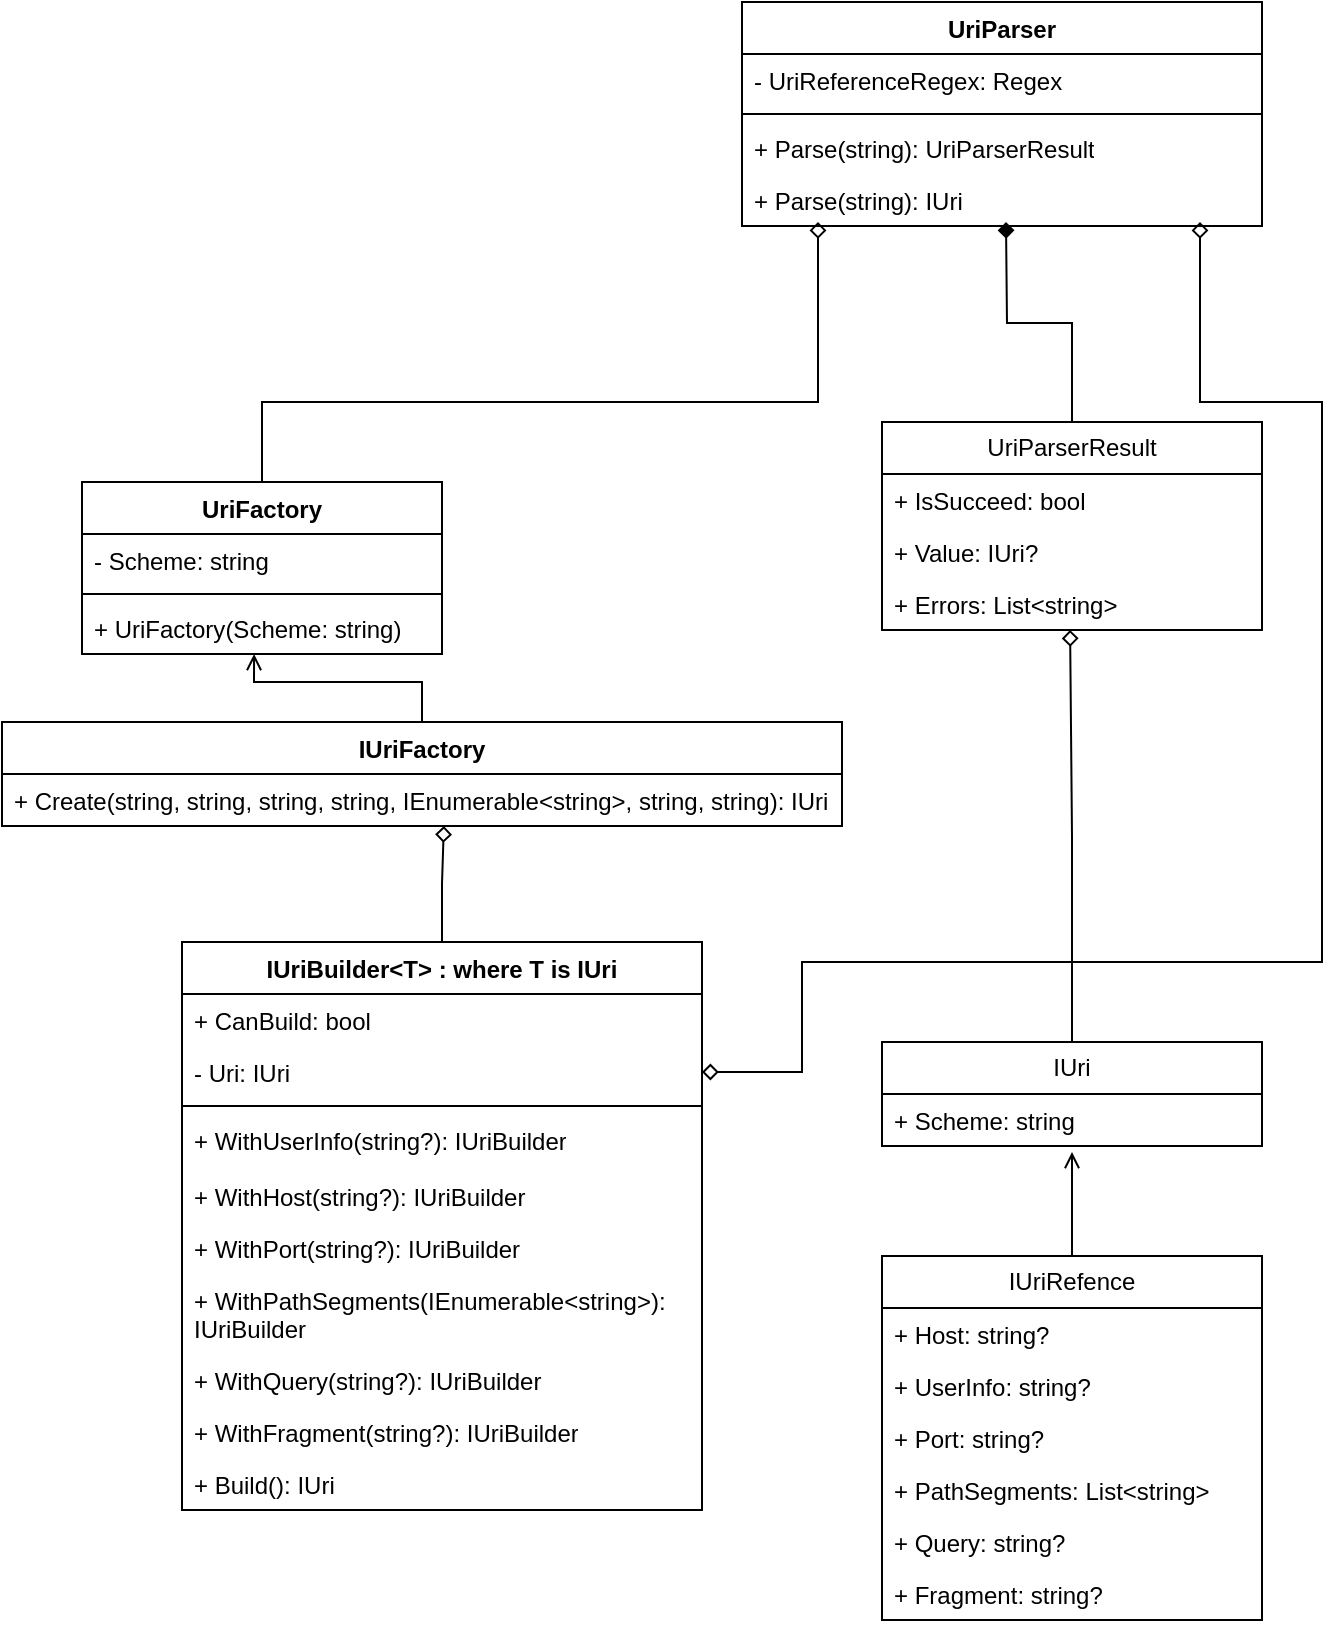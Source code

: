 <mxfile version="27.0.6">
  <diagram id="C5RBs43oDa-KdzZeNtuy" name="Page-1">
    <mxGraphModel dx="1426" dy="751" grid="1" gridSize="10" guides="1" tooltips="1" connect="1" arrows="1" fold="1" page="1" pageScale="1" pageWidth="827" pageHeight="1169" math="0" shadow="0">
      <root>
        <mxCell id="WIyWlLk6GJQsqaUBKTNV-0" />
        <mxCell id="WIyWlLk6GJQsqaUBKTNV-1" parent="WIyWlLk6GJQsqaUBKTNV-0" />
        <mxCell id="nM4-bO0RwfFKvjYTKVL3-30" style="edgeStyle=orthogonalEdgeStyle;rounded=0;orthogonalLoop=1;jettySize=auto;html=1;entryX=0.5;entryY=1.115;entryDx=0;entryDy=0;entryPerimeter=0;endArrow=open;endFill=0;" edge="1" parent="WIyWlLk6GJQsqaUBKTNV-1" source="nM4-bO0RwfFKvjYTKVL3-11" target="nM4-bO0RwfFKvjYTKVL3-24">
          <mxGeometry relative="1" as="geometry">
            <mxPoint x="409" y="842" as="targetPoint" />
            <Array as="points">
              <mxPoint x="619" y="800" />
              <mxPoint x="619" y="800" />
            </Array>
          </mxGeometry>
        </mxCell>
        <mxCell id="nM4-bO0RwfFKvjYTKVL3-11" value="I&lt;span style=&quot;background-color: transparent; color: light-dark(rgb(0, 0, 0), rgb(255, 255, 255));&quot;&gt;UriRefence&lt;/span&gt;" style="swimlane;fontStyle=0;childLayout=stackLayout;horizontal=1;startSize=26;fillColor=none;horizontalStack=0;resizeParent=1;resizeParentMax=0;resizeLast=0;collapsible=1;marginBottom=0;whiteSpace=wrap;html=1;" vertex="1" parent="WIyWlLk6GJQsqaUBKTNV-1">
          <mxGeometry x="524" y="817" width="190" height="182" as="geometry" />
        </mxCell>
        <mxCell id="nM4-bO0RwfFKvjYTKVL3-13" value="+ Host&lt;span style=&quot;background-color: transparent; color: light-dark(rgb(0, 0, 0), rgb(255, 255, 255));&quot;&gt;: string?&lt;/span&gt;" style="text;strokeColor=none;fillColor=none;align=left;verticalAlign=top;spacingLeft=4;spacingRight=4;overflow=hidden;rotatable=0;points=[[0,0.5],[1,0.5]];portConstraint=eastwest;whiteSpace=wrap;html=1;" vertex="1" parent="nM4-bO0RwfFKvjYTKVL3-11">
          <mxGeometry y="26" width="190" height="26" as="geometry" />
        </mxCell>
        <mxCell id="nM4-bO0RwfFKvjYTKVL3-12" value="+ UserInfo: string?" style="text;strokeColor=none;fillColor=none;align=left;verticalAlign=top;spacingLeft=4;spacingRight=4;overflow=hidden;rotatable=0;points=[[0,0.5],[1,0.5]];portConstraint=eastwest;whiteSpace=wrap;html=1;" vertex="1" parent="nM4-bO0RwfFKvjYTKVL3-11">
          <mxGeometry y="52" width="190" height="26" as="geometry" />
        </mxCell>
        <mxCell id="nM4-bO0RwfFKvjYTKVL3-19" value="+ Port&lt;span style=&quot;background-color: transparent; color: light-dark(rgb(0, 0, 0), rgb(255, 255, 255));&quot;&gt;: string?&lt;/span&gt;" style="text;strokeColor=none;fillColor=none;align=left;verticalAlign=top;spacingLeft=4;spacingRight=4;overflow=hidden;rotatable=0;points=[[0,0.5],[1,0.5]];portConstraint=eastwest;whiteSpace=wrap;html=1;" vertex="1" parent="nM4-bO0RwfFKvjYTKVL3-11">
          <mxGeometry y="78" width="190" height="26" as="geometry" />
        </mxCell>
        <mxCell id="nM4-bO0RwfFKvjYTKVL3-20" value="+ PathSegments: List&amp;lt;string&amp;gt;" style="text;strokeColor=none;fillColor=none;align=left;verticalAlign=top;spacingLeft=4;spacingRight=4;overflow=hidden;rotatable=0;points=[[0,0.5],[1,0.5]];portConstraint=eastwest;whiteSpace=wrap;html=1;" vertex="1" parent="nM4-bO0RwfFKvjYTKVL3-11">
          <mxGeometry y="104" width="190" height="26" as="geometry" />
        </mxCell>
        <mxCell id="nM4-bO0RwfFKvjYTKVL3-21" value="+ Query: string?" style="text;strokeColor=none;fillColor=none;align=left;verticalAlign=top;spacingLeft=4;spacingRight=4;overflow=hidden;rotatable=0;points=[[0,0.5],[1,0.5]];portConstraint=eastwest;whiteSpace=wrap;html=1;" vertex="1" parent="nM4-bO0RwfFKvjYTKVL3-11">
          <mxGeometry y="130" width="190" height="26" as="geometry" />
        </mxCell>
        <mxCell id="nM4-bO0RwfFKvjYTKVL3-14" value="+ Fragment: string?" style="text;strokeColor=none;fillColor=none;align=left;verticalAlign=top;spacingLeft=4;spacingRight=4;overflow=hidden;rotatable=0;points=[[0,0.5],[1,0.5]];portConstraint=eastwest;whiteSpace=wrap;html=1;" vertex="1" parent="nM4-bO0RwfFKvjYTKVL3-11">
          <mxGeometry y="156" width="190" height="26" as="geometry" />
        </mxCell>
        <mxCell id="nM4-bO0RwfFKvjYTKVL3-15" value="IUriBuilder&amp;lt;T&amp;gt; : where T is IUri" style="swimlane;fontStyle=1;align=center;verticalAlign=top;childLayout=stackLayout;horizontal=1;startSize=26;horizontalStack=0;resizeParent=1;resizeParentMax=0;resizeLast=0;collapsible=1;marginBottom=0;whiteSpace=wrap;html=1;" vertex="1" parent="WIyWlLk6GJQsqaUBKTNV-1">
          <mxGeometry x="174" y="660" width="260" height="284" as="geometry" />
        </mxCell>
        <mxCell id="nM4-bO0RwfFKvjYTKVL3-38" value="+ CanBuild&lt;span style=&quot;background-color: transparent; color: light-dark(rgb(0, 0, 0), rgb(255, 255, 255));&quot;&gt;: bool&lt;/span&gt;" style="text;strokeColor=none;fillColor=none;align=left;verticalAlign=top;spacingLeft=4;spacingRight=4;overflow=hidden;rotatable=0;points=[[0,0.5],[1,0.5]];portConstraint=eastwest;whiteSpace=wrap;html=1;" vertex="1" parent="nM4-bO0RwfFKvjYTKVL3-15">
          <mxGeometry y="26" width="260" height="26" as="geometry" />
        </mxCell>
        <mxCell id="nM4-bO0RwfFKvjYTKVL3-16" value="- Uri: IUri" style="text;strokeColor=none;fillColor=none;align=left;verticalAlign=top;spacingLeft=4;spacingRight=4;overflow=hidden;rotatable=0;points=[[0,0.5],[1,0.5]];portConstraint=eastwest;whiteSpace=wrap;html=1;" vertex="1" parent="nM4-bO0RwfFKvjYTKVL3-15">
          <mxGeometry y="52" width="260" height="26" as="geometry" />
        </mxCell>
        <mxCell id="nM4-bO0RwfFKvjYTKVL3-17" value="" style="line;strokeWidth=1;fillColor=none;align=left;verticalAlign=middle;spacingTop=-1;spacingLeft=3;spacingRight=3;rotatable=0;labelPosition=right;points=[];portConstraint=eastwest;strokeColor=inherit;" vertex="1" parent="nM4-bO0RwfFKvjYTKVL3-15">
          <mxGeometry y="78" width="260" height="8" as="geometry" />
        </mxCell>
        <mxCell id="nM4-bO0RwfFKvjYTKVL3-32" value="+ WithUserInfo(string?):&amp;nbsp;&lt;span style=&quot;text-align: center;&quot;&gt;IUriBuilder&lt;/span&gt;" style="text;strokeColor=none;fillColor=none;align=left;verticalAlign=top;spacingLeft=4;spacingRight=4;overflow=hidden;rotatable=0;points=[[0,0.5],[1,0.5]];portConstraint=eastwest;whiteSpace=wrap;html=1;" vertex="1" parent="nM4-bO0RwfFKvjYTKVL3-15">
          <mxGeometry y="86" width="260" height="28" as="geometry" />
        </mxCell>
        <mxCell id="nM4-bO0RwfFKvjYTKVL3-31" value="+ WithHost(string?)&lt;span style=&quot;background-color: transparent; color: light-dark(rgb(0, 0, 0), rgb(255, 255, 255));&quot;&gt;:&amp;nbsp;&lt;/span&gt;&lt;span style=&quot;text-align: center;&quot;&gt;IUriBuilder&lt;/span&gt;&lt;div&gt;&lt;span style=&quot;font-weight: 700; text-align: center;&quot;&gt;&lt;br&gt;&lt;/span&gt;&lt;/div&gt;" style="text;strokeColor=none;fillColor=none;align=left;verticalAlign=top;spacingLeft=4;spacingRight=4;overflow=hidden;rotatable=0;points=[[0,0.5],[1,0.5]];portConstraint=eastwest;whiteSpace=wrap;html=1;" vertex="1" parent="nM4-bO0RwfFKvjYTKVL3-15">
          <mxGeometry y="114" width="260" height="26" as="geometry" />
        </mxCell>
        <mxCell id="nM4-bO0RwfFKvjYTKVL3-33" value="+ WithPort(string?)&lt;span style=&quot;background-color: transparent; color: light-dark(rgb(0, 0, 0), rgb(255, 255, 255));&quot;&gt;:&amp;nbsp;&lt;/span&gt;&lt;span style=&quot;text-align: center;&quot;&gt;IUriBuilder&lt;/span&gt;" style="text;strokeColor=none;fillColor=none;align=left;verticalAlign=top;spacingLeft=4;spacingRight=4;overflow=hidden;rotatable=0;points=[[0,0.5],[1,0.5]];portConstraint=eastwest;whiteSpace=wrap;html=1;" vertex="1" parent="nM4-bO0RwfFKvjYTKVL3-15">
          <mxGeometry y="140" width="260" height="26" as="geometry" />
        </mxCell>
        <mxCell id="nM4-bO0RwfFKvjYTKVL3-34" value="+ WithPathSegments(IEnumerable&lt;span style=&quot;background-color: transparent; color: light-dark(rgb(0, 0, 0), rgb(255, 255, 255));&quot;&gt;&amp;lt;string&amp;gt;):&amp;nbsp;&lt;/span&gt;&lt;div&gt;&lt;span style=&quot;text-align: center;&quot;&gt;IUriBuilder&lt;/span&gt;&lt;/div&gt;" style="text;strokeColor=none;fillColor=none;align=left;verticalAlign=top;spacingLeft=4;spacingRight=4;overflow=hidden;rotatable=0;points=[[0,0.5],[1,0.5]];portConstraint=eastwest;whiteSpace=wrap;html=1;" vertex="1" parent="nM4-bO0RwfFKvjYTKVL3-15">
          <mxGeometry y="166" width="260" height="40" as="geometry" />
        </mxCell>
        <mxCell id="nM4-bO0RwfFKvjYTKVL3-35" value="+ WithQuery(string?):&amp;nbsp;&lt;span style=&quot;text-align: center;&quot;&gt;IUriBuilder&lt;/span&gt;" style="text;strokeColor=none;fillColor=none;align=left;verticalAlign=top;spacingLeft=4;spacingRight=4;overflow=hidden;rotatable=0;points=[[0,0.5],[1,0.5]];portConstraint=eastwest;whiteSpace=wrap;html=1;" vertex="1" parent="nM4-bO0RwfFKvjYTKVL3-15">
          <mxGeometry y="206" width="260" height="26" as="geometry" />
        </mxCell>
        <mxCell id="nM4-bO0RwfFKvjYTKVL3-36" value="+ WithFragment(string?)&lt;span style=&quot;background-color: transparent; color: light-dark(rgb(0, 0, 0), rgb(255, 255, 255));&quot;&gt;:&amp;nbsp;&lt;/span&gt;&lt;span style=&quot;text-align: center;&quot;&gt;IUriBuilder&lt;/span&gt;" style="text;strokeColor=none;fillColor=none;align=left;verticalAlign=top;spacingLeft=4;spacingRight=4;overflow=hidden;rotatable=0;points=[[0,0.5],[1,0.5]];portConstraint=eastwest;whiteSpace=wrap;html=1;" vertex="1" parent="nM4-bO0RwfFKvjYTKVL3-15">
          <mxGeometry y="232" width="260" height="26" as="geometry" />
        </mxCell>
        <mxCell id="nM4-bO0RwfFKvjYTKVL3-37" value="+ Build()&lt;span style=&quot;background-color: transparent; color: light-dark(rgb(0, 0, 0), rgb(255, 255, 255));&quot;&gt;: IUri&lt;/span&gt;" style="text;strokeColor=none;fillColor=none;align=left;verticalAlign=top;spacingLeft=4;spacingRight=4;overflow=hidden;rotatable=0;points=[[0,0.5],[1,0.5]];portConstraint=eastwest;whiteSpace=wrap;html=1;" vertex="1" parent="nM4-bO0RwfFKvjYTKVL3-15">
          <mxGeometry y="258" width="260" height="26" as="geometry" />
        </mxCell>
        <mxCell id="nM4-bO0RwfFKvjYTKVL3-78" value="" style="edgeStyle=orthogonalEdgeStyle;rounded=0;orthogonalLoop=1;jettySize=auto;html=1;entryX=0.495;entryY=1;entryDx=0;entryDy=0;entryPerimeter=0;endArrow=diamond;endFill=0;" edge="1" parent="WIyWlLk6GJQsqaUBKTNV-1" source="nM4-bO0RwfFKvjYTKVL3-23" target="nM4-bO0RwfFKvjYTKVL3-73">
          <mxGeometry relative="1" as="geometry">
            <mxPoint x="619" y="644" as="targetPoint" />
          </mxGeometry>
        </mxCell>
        <mxCell id="nM4-bO0RwfFKvjYTKVL3-23" value="I&lt;span style=&quot;background-color: transparent; color: light-dark(rgb(0, 0, 0), rgb(255, 255, 255));&quot;&gt;Uri&lt;/span&gt;" style="swimlane;fontStyle=0;childLayout=stackLayout;horizontal=1;startSize=26;fillColor=none;horizontalStack=0;resizeParent=1;resizeParentMax=0;resizeLast=0;collapsible=1;marginBottom=0;whiteSpace=wrap;html=1;" vertex="1" parent="WIyWlLk6GJQsqaUBKTNV-1">
          <mxGeometry x="524" y="710" width="190" height="52" as="geometry" />
        </mxCell>
        <mxCell id="nM4-bO0RwfFKvjYTKVL3-24" value="+ Scheme&lt;span style=&quot;background-color: transparent; color: light-dark(rgb(0, 0, 0), rgb(255, 255, 255));&quot;&gt;: string&lt;/span&gt;" style="text;strokeColor=none;fillColor=none;align=left;verticalAlign=top;spacingLeft=4;spacingRight=4;overflow=hidden;rotatable=0;points=[[0,0.5],[1,0.5]];portConstraint=eastwest;whiteSpace=wrap;html=1;" vertex="1" parent="nM4-bO0RwfFKvjYTKVL3-23">
          <mxGeometry y="26" width="190" height="26" as="geometry" />
        </mxCell>
        <mxCell id="nM4-bO0RwfFKvjYTKVL3-40" value="UriParserResult" style="swimlane;fontStyle=0;childLayout=stackLayout;horizontal=1;startSize=26;fillColor=none;horizontalStack=0;resizeParent=1;resizeParentMax=0;resizeLast=0;collapsible=1;marginBottom=0;whiteSpace=wrap;html=1;" vertex="1" parent="WIyWlLk6GJQsqaUBKTNV-1">
          <mxGeometry x="524" y="400" width="190" height="104" as="geometry" />
        </mxCell>
        <mxCell id="nM4-bO0RwfFKvjYTKVL3-74" value="+ IsSucceed: bool" style="text;strokeColor=none;fillColor=none;align=left;verticalAlign=top;spacingLeft=4;spacingRight=4;overflow=hidden;rotatable=0;points=[[0,0.5],[1,0.5]];portConstraint=eastwest;whiteSpace=wrap;html=1;" vertex="1" parent="nM4-bO0RwfFKvjYTKVL3-40">
          <mxGeometry y="26" width="190" height="26" as="geometry" />
        </mxCell>
        <mxCell id="nM4-bO0RwfFKvjYTKVL3-46" value="+ Value: IUri?" style="text;strokeColor=none;fillColor=none;align=left;verticalAlign=top;spacingLeft=4;spacingRight=4;overflow=hidden;rotatable=0;points=[[0,0.5],[1,0.5]];portConstraint=eastwest;whiteSpace=wrap;html=1;" vertex="1" parent="nM4-bO0RwfFKvjYTKVL3-40">
          <mxGeometry y="52" width="190" height="26" as="geometry" />
        </mxCell>
        <mxCell id="nM4-bO0RwfFKvjYTKVL3-73" value="+ Errors: List&amp;lt;string&amp;gt;" style="text;strokeColor=none;fillColor=none;align=left;verticalAlign=top;spacingLeft=4;spacingRight=4;overflow=hidden;rotatable=0;points=[[0,0.5],[1,0.5]];portConstraint=eastwest;whiteSpace=wrap;html=1;" vertex="1" parent="nM4-bO0RwfFKvjYTKVL3-40">
          <mxGeometry y="78" width="190" height="26" as="geometry" />
        </mxCell>
        <mxCell id="nM4-bO0RwfFKvjYTKVL3-49" value="&lt;div&gt;&lt;span style=&quot;background-color: transparent; color: light-dark(rgb(0, 0, 0), rgb(255, 255, 255));&quot;&gt;UriParser&lt;/span&gt;&lt;/div&gt;" style="swimlane;fontStyle=1;align=center;verticalAlign=top;childLayout=stackLayout;horizontal=1;startSize=26;horizontalStack=0;resizeParent=1;resizeParentMax=0;resizeLast=0;collapsible=1;marginBottom=0;whiteSpace=wrap;html=1;" vertex="1" parent="WIyWlLk6GJQsqaUBKTNV-1">
          <mxGeometry x="454" y="190" width="260" height="112" as="geometry" />
        </mxCell>
        <mxCell id="nM4-bO0RwfFKvjYTKVL3-51" value="- UriReferenceRegex: Regex" style="text;strokeColor=none;fillColor=none;align=left;verticalAlign=top;spacingLeft=4;spacingRight=4;overflow=hidden;rotatable=0;points=[[0,0.5],[1,0.5]];portConstraint=eastwest;whiteSpace=wrap;html=1;" vertex="1" parent="nM4-bO0RwfFKvjYTKVL3-49">
          <mxGeometry y="26" width="260" height="26" as="geometry" />
        </mxCell>
        <mxCell id="nM4-bO0RwfFKvjYTKVL3-52" value="" style="line;strokeWidth=1;fillColor=none;align=left;verticalAlign=middle;spacingTop=-1;spacingLeft=3;spacingRight=3;rotatable=0;labelPosition=right;points=[];portConstraint=eastwest;strokeColor=inherit;" vertex="1" parent="nM4-bO0RwfFKvjYTKVL3-49">
          <mxGeometry y="52" width="260" height="8" as="geometry" />
        </mxCell>
        <mxCell id="nM4-bO0RwfFKvjYTKVL3-59" value="+ Parse(string)&lt;span style=&quot;background-color: transparent; color: light-dark(rgb(0, 0, 0), rgb(255, 255, 255));&quot;&gt;:&amp;nbsp;&lt;/span&gt;&lt;span style=&quot;text-align: center;&quot;&gt;UriParserResult&lt;/span&gt;" style="text;strokeColor=none;fillColor=none;align=left;verticalAlign=top;spacingLeft=4;spacingRight=4;overflow=hidden;rotatable=0;points=[[0,0.5],[1,0.5]];portConstraint=eastwest;whiteSpace=wrap;html=1;" vertex="1" parent="nM4-bO0RwfFKvjYTKVL3-49">
          <mxGeometry y="60" width="260" height="26" as="geometry" />
        </mxCell>
        <mxCell id="nM4-bO0RwfFKvjYTKVL3-75" value="+ Parse(string)&lt;span style=&quot;background-color: transparent; color: light-dark(rgb(0, 0, 0), rgb(255, 255, 255));&quot;&gt;:&amp;nbsp;&lt;/span&gt;&lt;span style=&quot;text-align: center;&quot;&gt;IUri&lt;/span&gt;" style="text;strokeColor=none;fillColor=none;align=left;verticalAlign=top;spacingLeft=4;spacingRight=4;overflow=hidden;rotatable=0;points=[[0,0.5],[1,0.5]];portConstraint=eastwest;whiteSpace=wrap;html=1;" vertex="1" parent="nM4-bO0RwfFKvjYTKVL3-49">
          <mxGeometry y="86" width="260" height="26" as="geometry" />
        </mxCell>
        <mxCell id="nM4-bO0RwfFKvjYTKVL3-60" value="&lt;div&gt;&lt;span style=&quot;background-color: transparent; color: light-dark(rgb(0, 0, 0), rgb(255, 255, 255));&quot;&gt;IUriFactory&lt;/span&gt;&lt;/div&gt;" style="swimlane;fontStyle=1;align=center;verticalAlign=top;childLayout=stackLayout;horizontal=1;startSize=26;horizontalStack=0;resizeParent=1;resizeParentMax=0;resizeLast=0;collapsible=1;marginBottom=0;whiteSpace=wrap;html=1;" vertex="1" parent="WIyWlLk6GJQsqaUBKTNV-1">
          <mxGeometry x="84" y="550" width="420" height="52" as="geometry" />
        </mxCell>
        <mxCell id="nM4-bO0RwfFKvjYTKVL3-63" value="+ Create(string, string, string, string, IEnumerable&amp;lt;string&amp;gt;, string, string&lt;span style=&quot;background-color: transparent; color: light-dark(rgb(0, 0, 0), rgb(255, 255, 255));&quot;&gt;)&lt;/span&gt;&lt;span style=&quot;background-color: transparent; color: light-dark(rgb(0, 0, 0), rgb(255, 255, 255));&quot;&gt;:&amp;nbsp;&lt;/span&gt;&lt;span style=&quot;background-color: transparent; color: light-dark(rgb(0, 0, 0), rgb(255, 255, 255)); text-align: center;&quot;&gt;IUri&lt;/span&gt;" style="text;strokeColor=none;fillColor=none;align=left;verticalAlign=top;spacingLeft=4;spacingRight=4;overflow=hidden;rotatable=0;points=[[0,0.5],[1,0.5]];portConstraint=eastwest;whiteSpace=wrap;html=1;" vertex="1" parent="nM4-bO0RwfFKvjYTKVL3-60">
          <mxGeometry y="26" width="420" height="26" as="geometry" />
        </mxCell>
        <mxCell id="nM4-bO0RwfFKvjYTKVL3-64" value="UriFactory" style="swimlane;fontStyle=1;align=center;verticalAlign=top;childLayout=stackLayout;horizontal=1;startSize=26;horizontalStack=0;resizeParent=1;resizeParentMax=0;resizeLast=0;collapsible=1;marginBottom=0;whiteSpace=wrap;html=1;" vertex="1" parent="WIyWlLk6GJQsqaUBKTNV-1">
          <mxGeometry x="124" y="430" width="180" height="86" as="geometry" />
        </mxCell>
        <mxCell id="nM4-bO0RwfFKvjYTKVL3-65" value="- Scheme: string" style="text;strokeColor=none;fillColor=none;align=left;verticalAlign=top;spacingLeft=4;spacingRight=4;overflow=hidden;rotatable=0;points=[[0,0.5],[1,0.5]];portConstraint=eastwest;whiteSpace=wrap;html=1;" vertex="1" parent="nM4-bO0RwfFKvjYTKVL3-64">
          <mxGeometry y="26" width="180" height="26" as="geometry" />
        </mxCell>
        <mxCell id="nM4-bO0RwfFKvjYTKVL3-66" value="" style="line;strokeWidth=1;fillColor=none;align=left;verticalAlign=middle;spacingTop=-1;spacingLeft=3;spacingRight=3;rotatable=0;labelPosition=right;points=[];portConstraint=eastwest;strokeColor=inherit;" vertex="1" parent="nM4-bO0RwfFKvjYTKVL3-64">
          <mxGeometry y="52" width="180" height="8" as="geometry" />
        </mxCell>
        <mxCell id="nM4-bO0RwfFKvjYTKVL3-67" value="+&amp;nbsp;&lt;span style=&quot;text-align: center;&quot;&gt;UriFactory&lt;/span&gt;(Scheme: string)" style="text;strokeColor=none;fillColor=none;align=left;verticalAlign=top;spacingLeft=4;spacingRight=4;overflow=hidden;rotatable=0;points=[[0,0.5],[1,0.5]];portConstraint=eastwest;whiteSpace=wrap;html=1;" vertex="1" parent="nM4-bO0RwfFKvjYTKVL3-64">
          <mxGeometry y="60" width="180" height="26" as="geometry" />
        </mxCell>
        <mxCell id="nM4-bO0RwfFKvjYTKVL3-68" style="edgeStyle=orthogonalEdgeStyle;rounded=0;orthogonalLoop=1;jettySize=auto;html=1;endArrow=diamond;endFill=1;" edge="1" parent="WIyWlLk6GJQsqaUBKTNV-1" source="nM4-bO0RwfFKvjYTKVL3-40">
          <mxGeometry relative="1" as="geometry">
            <mxPoint x="586" y="300" as="targetPoint" />
          </mxGeometry>
        </mxCell>
        <mxCell id="nM4-bO0RwfFKvjYTKVL3-69" style="edgeStyle=orthogonalEdgeStyle;rounded=0;orthogonalLoop=1;jettySize=auto;html=1;endArrow=diamond;endFill=0;" edge="1" parent="WIyWlLk6GJQsqaUBKTNV-1" source="nM4-bO0RwfFKvjYTKVL3-64">
          <mxGeometry relative="1" as="geometry">
            <mxPoint x="492" y="300" as="targetPoint" />
            <Array as="points">
              <mxPoint x="214" y="390" />
              <mxPoint x="492" y="390" />
            </Array>
          </mxGeometry>
        </mxCell>
        <mxCell id="nM4-bO0RwfFKvjYTKVL3-70" style="edgeStyle=orthogonalEdgeStyle;rounded=0;orthogonalLoop=1;jettySize=auto;html=1;endArrow=diamond;endFill=0;" edge="1" parent="WIyWlLk6GJQsqaUBKTNV-1" source="nM4-bO0RwfFKvjYTKVL3-23">
          <mxGeometry relative="1" as="geometry">
            <mxPoint x="683" y="300" as="targetPoint" />
            <Array as="points">
              <mxPoint x="619" y="670" />
              <mxPoint x="744" y="670" />
              <mxPoint x="744" y="390" />
              <mxPoint x="683" y="390" />
            </Array>
          </mxGeometry>
        </mxCell>
        <mxCell id="nM4-bO0RwfFKvjYTKVL3-71" style="edgeStyle=orthogonalEdgeStyle;rounded=0;orthogonalLoop=1;jettySize=auto;html=1;entryX=1;entryY=0.5;entryDx=0;entryDy=0;endArrow=diamond;endFill=0;" edge="1" parent="WIyWlLk6GJQsqaUBKTNV-1" source="nM4-bO0RwfFKvjYTKVL3-23" target="nM4-bO0RwfFKvjYTKVL3-16">
          <mxGeometry relative="1" as="geometry">
            <Array as="points">
              <mxPoint x="619" y="670" />
              <mxPoint x="484" y="670" />
              <mxPoint x="484" y="725" />
            </Array>
          </mxGeometry>
        </mxCell>
        <mxCell id="nM4-bO0RwfFKvjYTKVL3-72" style="edgeStyle=orthogonalEdgeStyle;rounded=0;orthogonalLoop=1;jettySize=auto;html=1;entryX=0.526;entryY=1;entryDx=0;entryDy=0;entryPerimeter=0;endArrow=diamond;endFill=0;" edge="1" parent="WIyWlLk6GJQsqaUBKTNV-1" source="nM4-bO0RwfFKvjYTKVL3-15" target="nM4-bO0RwfFKvjYTKVL3-63">
          <mxGeometry relative="1" as="geometry" />
        </mxCell>
        <mxCell id="nM4-bO0RwfFKvjYTKVL3-76" style="edgeStyle=orthogonalEdgeStyle;rounded=0;orthogonalLoop=1;jettySize=auto;html=1;entryX=0.478;entryY=1;entryDx=0;entryDy=0;entryPerimeter=0;endArrow=open;endFill=0;" edge="1" parent="WIyWlLk6GJQsqaUBKTNV-1" source="nM4-bO0RwfFKvjYTKVL3-60" target="nM4-bO0RwfFKvjYTKVL3-67">
          <mxGeometry relative="1" as="geometry" />
        </mxCell>
      </root>
    </mxGraphModel>
  </diagram>
</mxfile>
